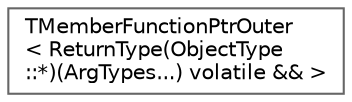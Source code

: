 digraph "Graphical Class Hierarchy"
{
 // INTERACTIVE_SVG=YES
 // LATEX_PDF_SIZE
  bgcolor="transparent";
  edge [fontname=Helvetica,fontsize=10,labelfontname=Helvetica,labelfontsize=10];
  node [fontname=Helvetica,fontsize=10,shape=box,height=0.2,width=0.4];
  rankdir="LR";
  Node0 [id="Node000000",label="TMemberFunctionPtrOuter\l\< ReturnType(ObjectType\l::*)(ArgTypes...) volatile && \>",height=0.2,width=0.4,color="grey40", fillcolor="white", style="filled",URL="$dd/d36/structTMemberFunctionPtrOuter_3_01ReturnType_07ObjectType_1_1_5_08_07ArgTypes_8_8_8_08_01volatile_01_6_6_01_4.html",tooltip=" "];
}
